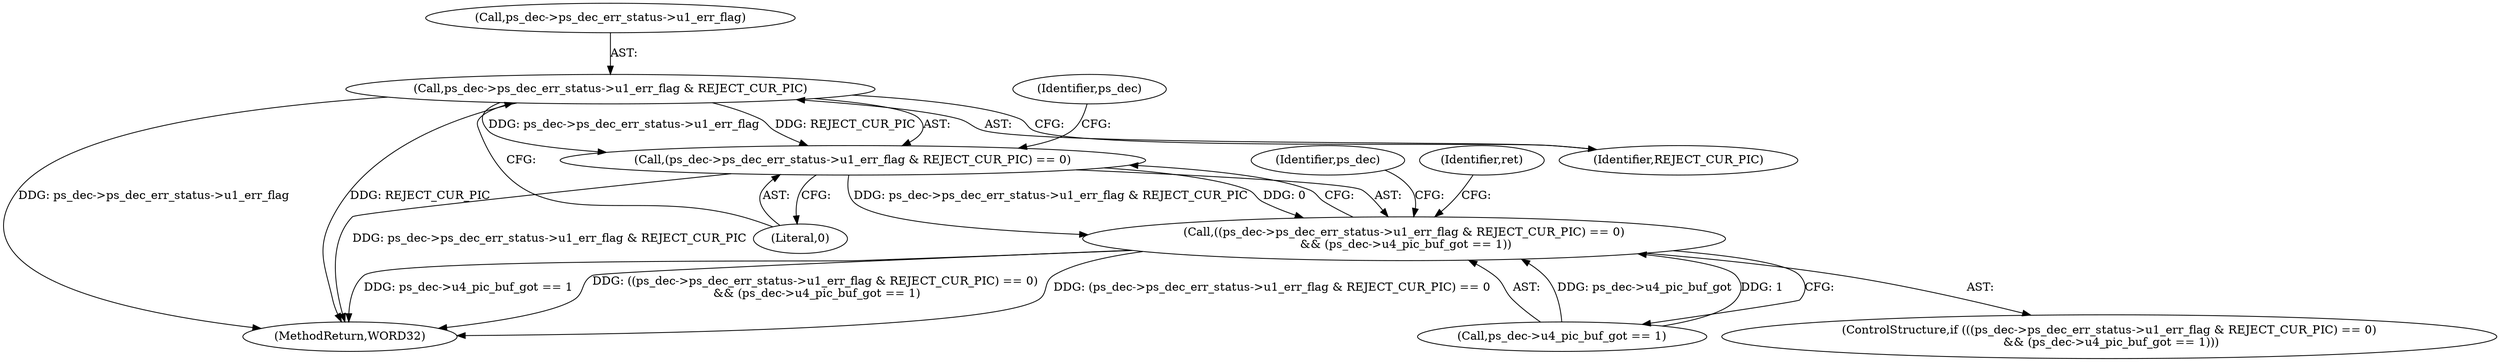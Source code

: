 digraph "0_Android_33ef7de9ddc8ea7eb9cbc440d1cf89957a0c267b@pointer" {
"1001886" [label="(Call,ps_dec->ps_dec_err_status->u1_err_flag & REJECT_CUR_PIC)"];
"1001885" [label="(Call,(ps_dec->ps_dec_err_status->u1_err_flag & REJECT_CUR_PIC) == 0)"];
"1001884" [label="(Call,((ps_dec->ps_dec_err_status->u1_err_flag & REJECT_CUR_PIC) == 0)\n && (ps_dec->u4_pic_buf_got == 1))"];
"1001885" [label="(Call,(ps_dec->ps_dec_err_status->u1_err_flag & REJECT_CUR_PIC) == 0)"];
"1001887" [label="(Call,ps_dec->ps_dec_err_status->u1_err_flag)"];
"1001886" [label="(Call,ps_dec->ps_dec_err_status->u1_err_flag & REJECT_CUR_PIC)"];
"1001884" [label="(Call,((ps_dec->ps_dec_err_status->u1_err_flag & REJECT_CUR_PIC) == 0)\n && (ps_dec->u4_pic_buf_got == 1))"];
"1001896" [label="(Identifier,ps_dec)"];
"1001883" [label="(ControlStructure,if (((ps_dec->ps_dec_err_status->u1_err_flag & REJECT_CUR_PIC) == 0)\n && (ps_dec->u4_pic_buf_got == 1)))"];
"1001894" [label="(Call,ps_dec->u4_pic_buf_got == 1)"];
"1001892" [label="(Identifier,REJECT_CUR_PIC)"];
"1001893" [label="(Literal,0)"];
"1001914" [label="(Identifier,ps_dec)"];
"1001901" [label="(Identifier,ret)"];
"1002186" [label="(MethodReturn,WORD32)"];
"1001886" -> "1001885"  [label="AST: "];
"1001886" -> "1001892"  [label="CFG: "];
"1001887" -> "1001886"  [label="AST: "];
"1001892" -> "1001886"  [label="AST: "];
"1001893" -> "1001886"  [label="CFG: "];
"1001886" -> "1002186"  [label="DDG: ps_dec->ps_dec_err_status->u1_err_flag"];
"1001886" -> "1002186"  [label="DDG: REJECT_CUR_PIC"];
"1001886" -> "1001885"  [label="DDG: ps_dec->ps_dec_err_status->u1_err_flag"];
"1001886" -> "1001885"  [label="DDG: REJECT_CUR_PIC"];
"1001885" -> "1001884"  [label="AST: "];
"1001885" -> "1001893"  [label="CFG: "];
"1001893" -> "1001885"  [label="AST: "];
"1001896" -> "1001885"  [label="CFG: "];
"1001884" -> "1001885"  [label="CFG: "];
"1001885" -> "1002186"  [label="DDG: ps_dec->ps_dec_err_status->u1_err_flag & REJECT_CUR_PIC"];
"1001885" -> "1001884"  [label="DDG: ps_dec->ps_dec_err_status->u1_err_flag & REJECT_CUR_PIC"];
"1001885" -> "1001884"  [label="DDG: 0"];
"1001884" -> "1001883"  [label="AST: "];
"1001884" -> "1001894"  [label="CFG: "];
"1001894" -> "1001884"  [label="AST: "];
"1001901" -> "1001884"  [label="CFG: "];
"1001914" -> "1001884"  [label="CFG: "];
"1001884" -> "1002186"  [label="DDG: ps_dec->u4_pic_buf_got == 1"];
"1001884" -> "1002186"  [label="DDG: ((ps_dec->ps_dec_err_status->u1_err_flag & REJECT_CUR_PIC) == 0)\n && (ps_dec->u4_pic_buf_got == 1)"];
"1001884" -> "1002186"  [label="DDG: (ps_dec->ps_dec_err_status->u1_err_flag & REJECT_CUR_PIC) == 0"];
"1001894" -> "1001884"  [label="DDG: ps_dec->u4_pic_buf_got"];
"1001894" -> "1001884"  [label="DDG: 1"];
}
